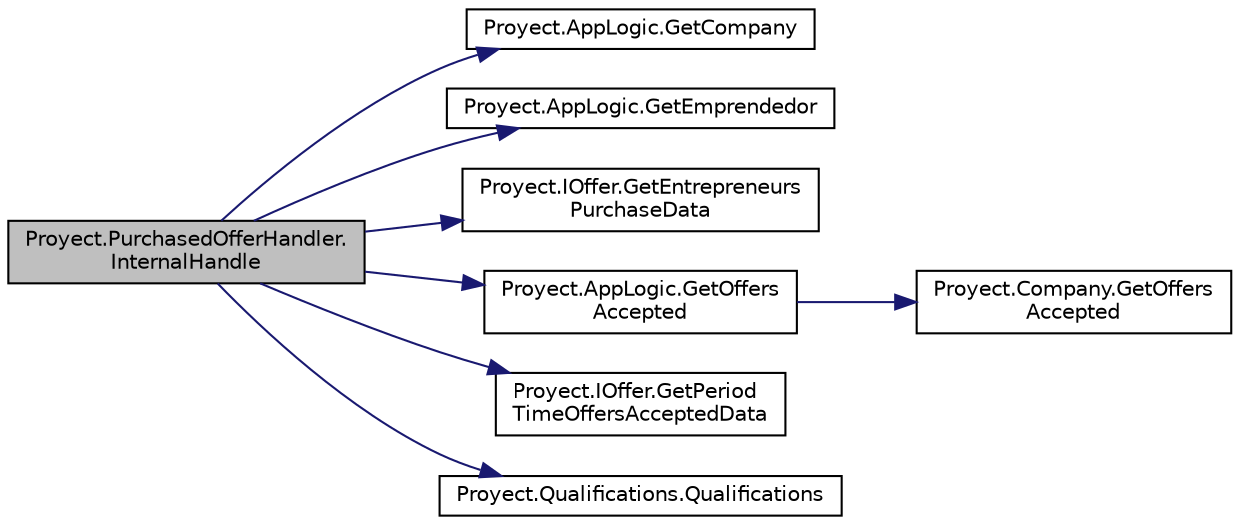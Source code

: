digraph "Proyect.PurchasedOfferHandler.InternalHandle"
{
 // INTERACTIVE_SVG=YES
 // LATEX_PDF_SIZE
  edge [fontname="Helvetica",fontsize="10",labelfontname="Helvetica",labelfontsize="10"];
  node [fontname="Helvetica",fontsize="10",shape=record];
  rankdir="LR";
  Node1 [label="Proyect.PurchasedOfferHandler.\lInternalHandle",height=0.2,width=0.4,color="black", fillcolor="grey75", style="filled", fontcolor="black",tooltip="Procesa el mensaje \"/registrar\" y retorna true; retorna false en caso contrario."];
  Node1 -> Node2 [color="midnightblue",fontsize="10",style="solid",fontname="Helvetica"];
  Node2 [label="Proyect.AppLogic.GetCompany",height=0.2,width=0.4,color="black", fillcolor="white", style="filled",URL="$classProyect_1_1AppLogic.html#a1c920c1201dd6a6882c4c3e0a1286bb9",tooltip="Obtiene la compania mediente el id de usuraui ingreado."];
  Node1 -> Node3 [color="midnightblue",fontsize="10",style="solid",fontname="Helvetica"];
  Node3 [label="Proyect.AppLogic.GetEmprendedor",height=0.2,width=0.4,color="black", fillcolor="white", style="filled",URL="$classProyect_1_1AppLogic.html#aa2f58473e2f2b26f891f38d6af67d3ec",tooltip="Obtiene el emprendedor mendiante el ingreso de un id de usuario."];
  Node1 -> Node4 [color="midnightblue",fontsize="10",style="solid",fontname="Helvetica"];
  Node4 [label="Proyect.IOffer.GetEntrepreneurs\lPurchaseData",height=0.2,width=0.4,color="black", fillcolor="white", style="filled",URL="$interfaceProyect_1_1IOffer.html#a2a2fb3994752ff887e2e225b43dc07f6",tooltip="Obtiene todos los datos de compra de la oferta, del emprendedor indicado."];
  Node1 -> Node5 [color="midnightblue",fontsize="10",style="solid",fontname="Helvetica"];
  Node5 [label="Proyect.AppLogic.GetOffers\lAccepted",height=0.2,width=0.4,color="black", fillcolor="white", style="filled",URL="$classProyect_1_1AppLogic.html#a2ef9b6e1470ec22825abf4e74fe3bf27",tooltip="Obtiene un string con la indicando si sus ofertas fueron o no fueron aceptadas, en caso de que si,..."];
  Node5 -> Node6 [color="midnightblue",fontsize="10",style="solid",fontname="Helvetica"];
  Node6 [label="Proyect.Company.GetOffers\lAccepted",height=0.2,width=0.4,color="black", fillcolor="white", style="filled",URL="$classProyect_1_1Company.html#a5e519233b63a3380f9adf3bccab63c6e",tooltip="Obtiene un string con todas las ofertas que fueron o no fueron aceptadas por emprendedores(por expert..."];
  Node1 -> Node7 [color="midnightblue",fontsize="10",style="solid",fontname="Helvetica"];
  Node7 [label="Proyect.IOffer.GetPeriod\lTimeOffersAcceptedData",height=0.2,width=0.4,color="black", fillcolor="white", style="filled",URL="$interfaceProyect_1_1IOffer.html#a2740788e3b3c4d7a46b8cf852e28cf0a",tooltip="Obtien todas las ofertas que le fueron aceptadas en un periodo de tiempo."];
  Node1 -> Node8 [color="midnightblue",fontsize="10",style="solid",fontname="Helvetica"];
  Node8 [label="Proyect.Qualifications.Qualifications",height=0.2,width=0.4,color="black", fillcolor="white", style="filled",URL="$classProyect_1_1Qualifications.html#ab1459c612c25f9a2e433a2744aa3dd66",tooltip="Inicializa una nueva instancia de la clase Qualifications"];
}
